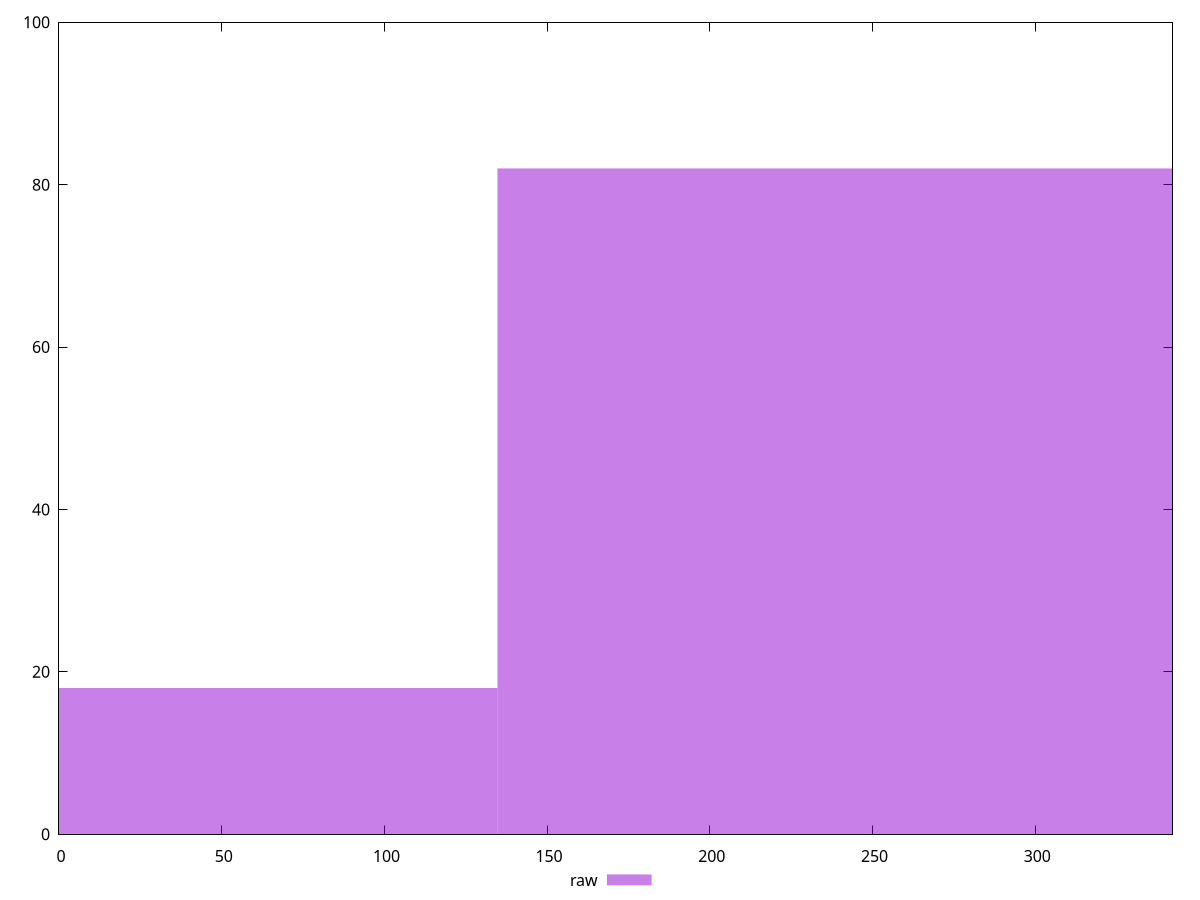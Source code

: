 reset

$raw <<EOF
269.49675844262526 82
0 18
EOF

set key outside below
set boxwidth 269.49675844262526
set xrange [0:342.188]
set yrange [0:100]
set trange [0:100]
set style fill transparent solid 0.5 noborder
set terminal svg size 640, 490 enhanced background rgb 'white'
set output "report_00019_2021-02-10T18-14-37.922Z//uses-rel-preconnect/samples/pages/raw/histogram.svg"

plot $raw title "raw" with boxes

reset
